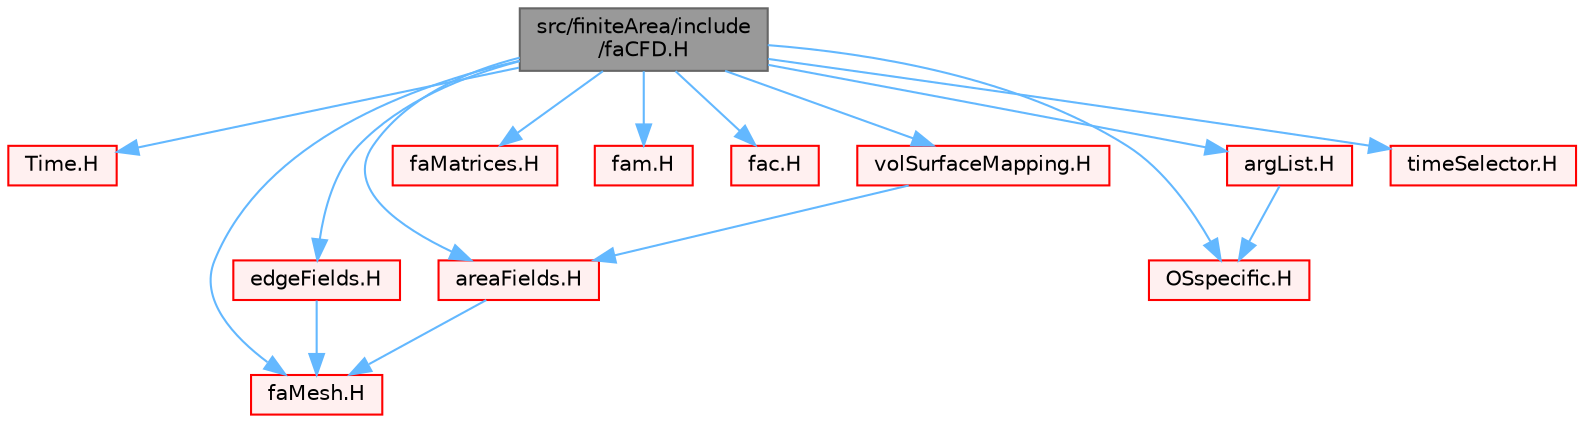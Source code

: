 digraph "src/finiteArea/include/faCFD.H"
{
 // LATEX_PDF_SIZE
  bgcolor="transparent";
  edge [fontname=Helvetica,fontsize=10,labelfontname=Helvetica,labelfontsize=10];
  node [fontname=Helvetica,fontsize=10,shape=box,height=0.2,width=0.4];
  Node1 [id="Node000001",label="src/finiteArea/include\l/faCFD.H",height=0.2,width=0.4,color="gray40", fillcolor="grey60", style="filled", fontcolor="black",tooltip=" "];
  Node1 -> Node2 [id="edge1_Node000001_Node000002",color="steelblue1",style="solid",tooltip=" "];
  Node2 [id="Node000002",label="Time.H",height=0.2,width=0.4,color="red", fillcolor="#FFF0F0", style="filled",URL="$Time_8H.html",tooltip=" "];
  Node1 -> Node248 [id="edge2_Node000001_Node000248",color="steelblue1",style="solid",tooltip=" "];
  Node248 [id="Node000248",label="faMesh.H",height=0.2,width=0.4,color="red", fillcolor="#FFF0F0", style="filled",URL="$faMesh_8H.html",tooltip=" "];
  Node1 -> Node378 [id="edge3_Node000001_Node000378",color="steelblue1",style="solid",tooltip=" "];
  Node378 [id="Node000378",label="areaFields.H",height=0.2,width=0.4,color="red", fillcolor="#FFF0F0", style="filled",URL="$areaFields_8H.html",tooltip=" "];
  Node378 -> Node248 [id="edge4_Node000378_Node000248",color="steelblue1",style="solid",tooltip=" "];
  Node1 -> Node411 [id="edge5_Node000001_Node000411",color="steelblue1",style="solid",tooltip=" "];
  Node411 [id="Node000411",label="edgeFields.H",height=0.2,width=0.4,color="red", fillcolor="#FFF0F0", style="filled",URL="$edgeFields_8H.html",tooltip=" "];
  Node411 -> Node248 [id="edge6_Node000411_Node000248",color="steelblue1",style="solid",tooltip=" "];
  Node1 -> Node419 [id="edge7_Node000001_Node000419",color="steelblue1",style="solid",tooltip=" "];
  Node419 [id="Node000419",label="faMatrices.H",height=0.2,width=0.4,color="red", fillcolor="#FFF0F0", style="filled",URL="$faMatrices_8H.html",tooltip=" "];
  Node1 -> Node425 [id="edge8_Node000001_Node000425",color="steelblue1",style="solid",tooltip=" "];
  Node425 [id="Node000425",label="fam.H",height=0.2,width=0.4,color="red", fillcolor="#FFF0F0", style="filled",URL="$fam_8H.html",tooltip="Namespace of functions to calculate implicit derivatives returning a matrix. Time derivatives are cal..."];
  Node1 -> Node436 [id="edge9_Node000001_Node000436",color="steelblue1",style="solid",tooltip=" "];
  Node436 [id="Node000436",label="fac.H",height=0.2,width=0.4,color="red", fillcolor="#FFF0F0", style="filled",URL="$fac_8H.html",tooltip="Namespace of functions to calculate explicit derivatives."];
  Node1 -> Node448 [id="edge10_Node000001_Node000448",color="steelblue1",style="solid",tooltip=" "];
  Node448 [id="Node000448",label="volSurfaceMapping.H",height=0.2,width=0.4,color="red", fillcolor="#FFF0F0", style="filled",URL="$volSurfaceMapping_8H.html",tooltip=" "];
  Node448 -> Node378 [id="edge11_Node000448_Node000378",color="steelblue1",style="solid",tooltip=" "];
  Node1 -> Node141 [id="edge12_Node000001_Node000141",color="steelblue1",style="solid",tooltip=" "];
  Node141 [id="Node000141",label="OSspecific.H",height=0.2,width=0.4,color="red", fillcolor="#FFF0F0", style="filled",URL="$OSspecific_8H.html",tooltip="Functions used by OpenFOAM that are specific to POSIX compliant operating systems and need to be repl..."];
  Node1 -> Node465 [id="edge13_Node000001_Node000465",color="steelblue1",style="solid",tooltip=" "];
  Node465 [id="Node000465",label="argList.H",height=0.2,width=0.4,color="red", fillcolor="#FFF0F0", style="filled",URL="$argList_8H.html",tooltip=" "];
  Node465 -> Node141 [id="edge14_Node000465_Node000141",color="steelblue1",style="solid",tooltip=" "];
  Node1 -> Node468 [id="edge15_Node000001_Node000468",color="steelblue1",style="solid",tooltip=" "];
  Node468 [id="Node000468",label="timeSelector.H",height=0.2,width=0.4,color="red", fillcolor="#FFF0F0", style="filled",URL="$timeSelector_8H.html",tooltip=" "];
}
